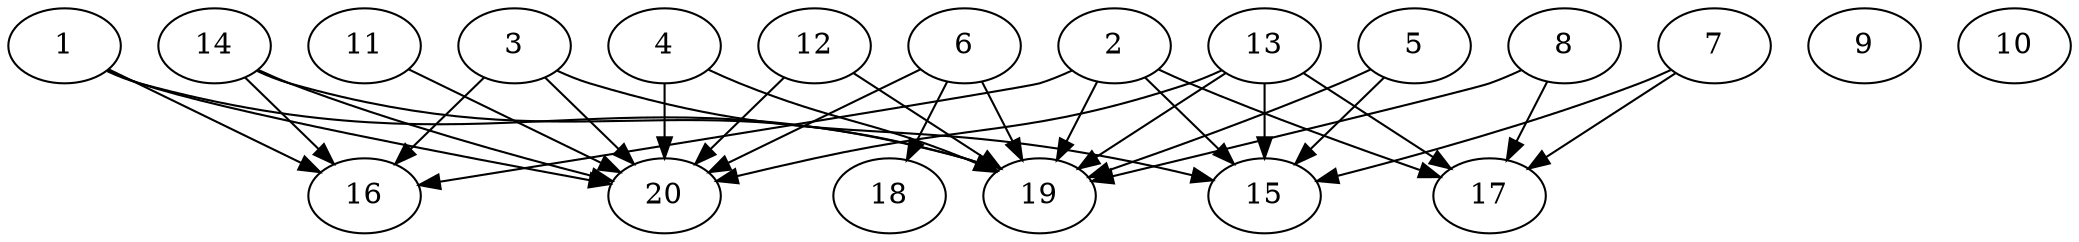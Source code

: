 // DAG automatically generated by daggen at Wed Jul 24 21:20:53 2019
// ./daggen --dot -n 20 --ccr 0.4 --fat 0.8 --regular 0.5 --density 0.7 --mindata 5242880 --maxdata 52428800 
digraph G {
  1 [size="58193920", alpha="0.13", expect_size="23277568"] 
  1 -> 16 [size ="23277568"]
  1 -> 19 [size ="23277568"]
  1 -> 20 [size ="23277568"]
  2 [size="94722560", alpha="0.06", expect_size="37889024"] 
  2 -> 15 [size ="37889024"]
  2 -> 16 [size ="37889024"]
  2 -> 17 [size ="37889024"]
  2 -> 19 [size ="37889024"]
  3 [size="15267840", alpha="0.10", expect_size="6107136"] 
  3 -> 15 [size ="6107136"]
  3 -> 16 [size ="6107136"]
  3 -> 20 [size ="6107136"]
  4 [size="26705920", alpha="0.15", expect_size="10682368"] 
  4 -> 19 [size ="10682368"]
  4 -> 20 [size ="10682368"]
  5 [size="60526080", alpha="0.08", expect_size="24210432"] 
  5 -> 15 [size ="24210432"]
  5 -> 19 [size ="24210432"]
  6 [size="57866240", alpha="0.10", expect_size="23146496"] 
  6 -> 18 [size ="23146496"]
  6 -> 19 [size ="23146496"]
  6 -> 20 [size ="23146496"]
  7 [size="120972800", alpha="0.18", expect_size="48389120"] 
  7 -> 15 [size ="48389120"]
  7 -> 17 [size ="48389120"]
  8 [size="128832000", alpha="0.11", expect_size="51532800"] 
  8 -> 17 [size ="51532800"]
  8 -> 19 [size ="51532800"]
  9 [size="66498560", alpha="0.09", expect_size="26599424"] 
  10 [size="127040000", alpha="0.07", expect_size="50816000"] 
  11 [size="61007360", alpha="0.05", expect_size="24402944"] 
  11 -> 20 [size ="24402944"]
  12 [size="20523520", alpha="0.16", expect_size="8209408"] 
  12 -> 19 [size ="8209408"]
  12 -> 20 [size ="8209408"]
  13 [size="58790400", alpha="0.12", expect_size="23516160"] 
  13 -> 15 [size ="23516160"]
  13 -> 17 [size ="23516160"]
  13 -> 19 [size ="23516160"]
  13 -> 20 [size ="23516160"]
  14 [size="117544960", alpha="0.07", expect_size="47017984"] 
  14 -> 16 [size ="47017984"]
  14 -> 19 [size ="47017984"]
  14 -> 20 [size ="47017984"]
  15 [size="87011840", alpha="0.02", expect_size="34804736"] 
  16 [size="18137600", alpha="0.15", expect_size="7255040"] 
  17 [size="79308800", alpha="0.08", expect_size="31723520"] 
  18 [size="69265920", alpha="0.06", expect_size="27706368"] 
  19 [size="17203200", alpha="0.14", expect_size="6881280"] 
  20 [size="70986240", alpha="0.09", expect_size="28394496"] 
}
